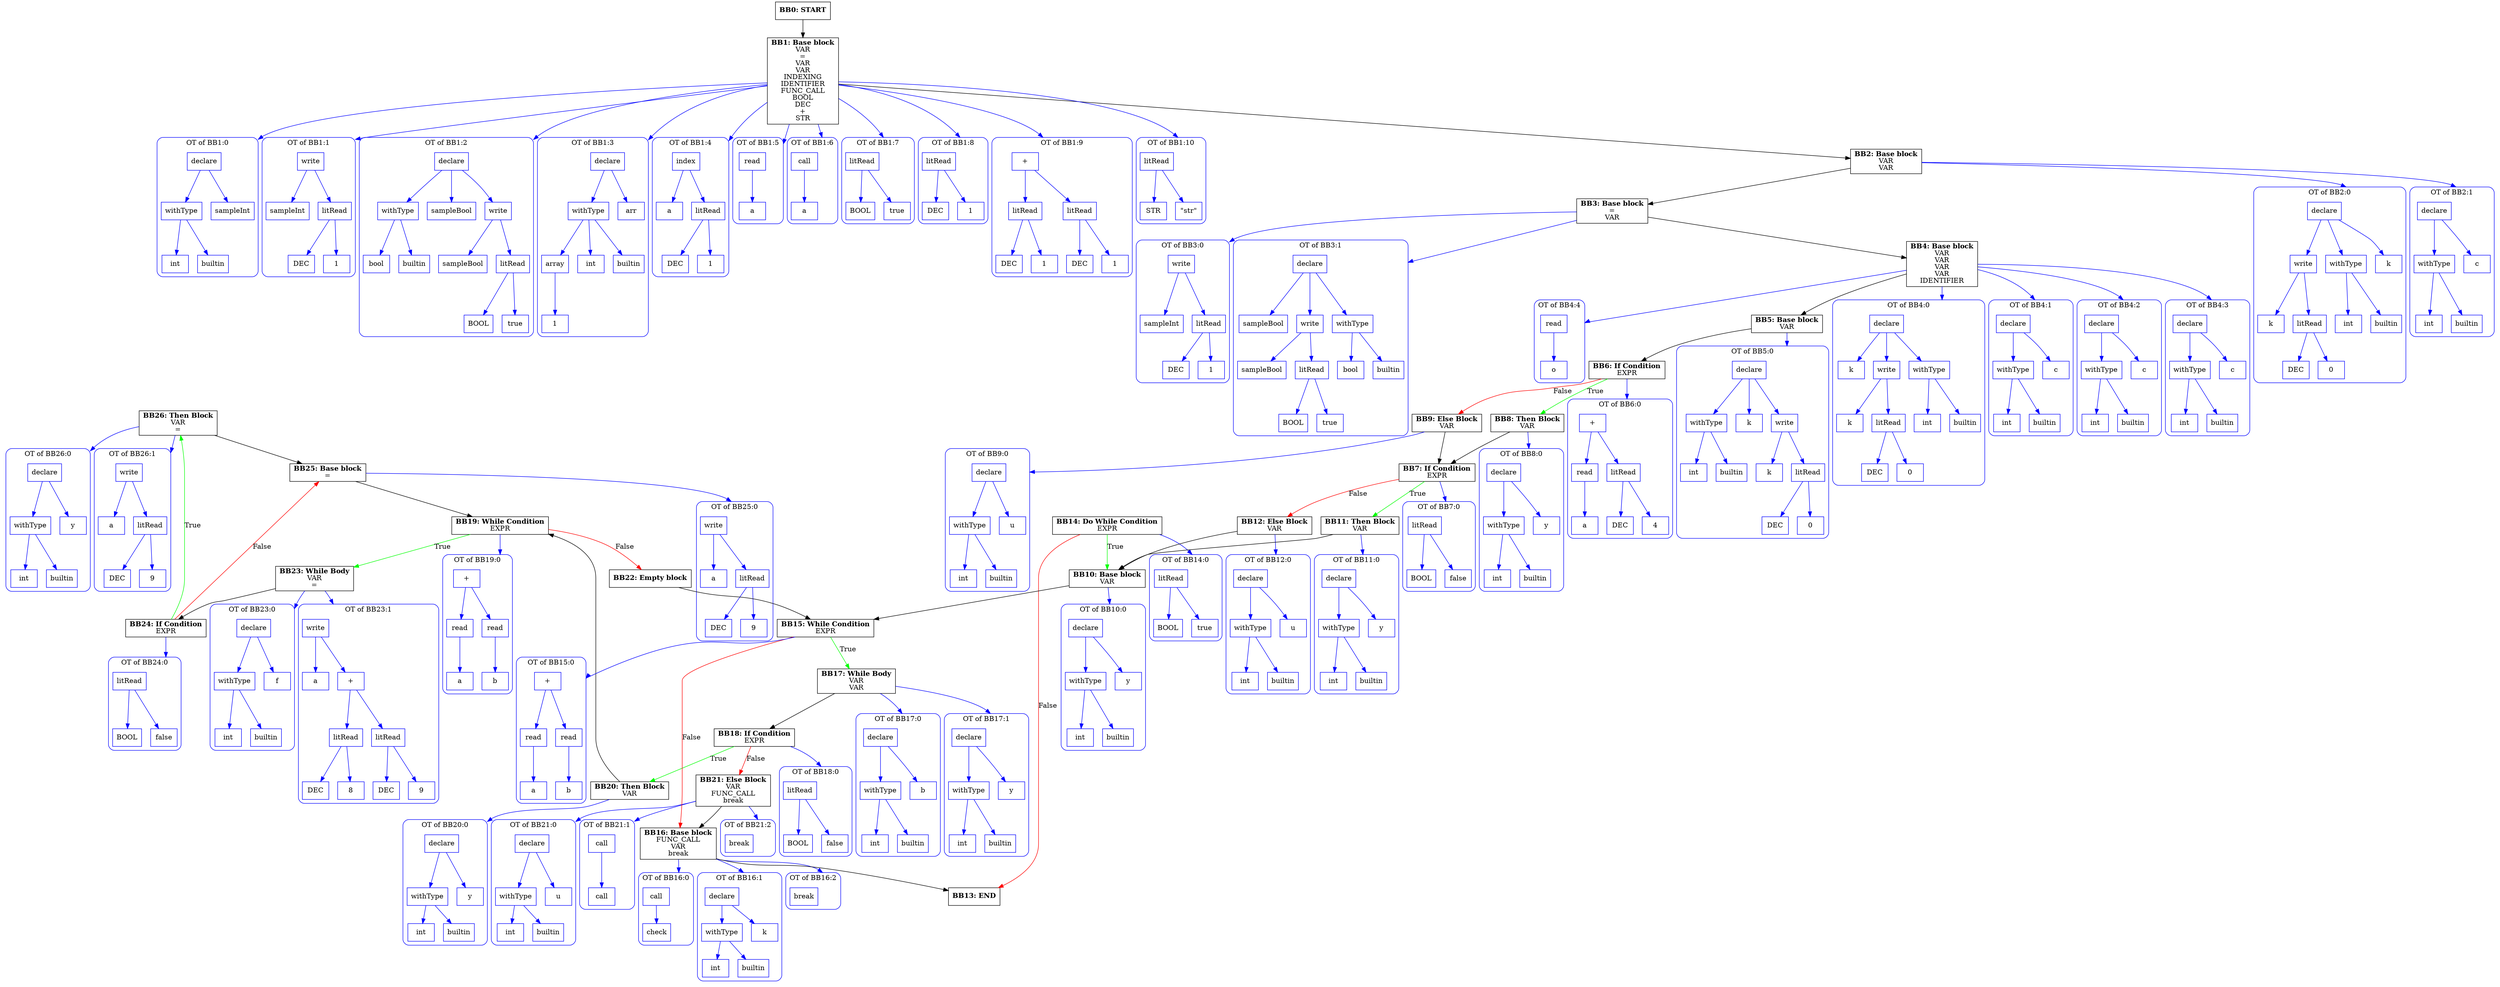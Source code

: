 digraph CFG {
    compound=true;
    graph [splines=true];
    node [shape=rectangle];

    BB26 [label=<<B>BB26: Then Block</B><BR ALIGN="CENTER"/>VAR<BR ALIGN="CENTER"/>=<BR ALIGN="CENTER"/>>];
    subgraph cluster_instruction0 {
        label = "OT of BB26:0";
        style=rounded;
        color=blue;
        entry0 [shape=point, style=invis];
        node0 [label="declare", color=blue];
        node1 [label="withType", color=blue];
        node2 [label="int", color=blue];
        node1 -> node2[color=blue];
        node3 [label="builtin", color=blue];
        node1 -> node3[color=blue];
        node0 -> node1[color=blue];
        node4 [label="y", color=blue];
        node0 -> node4[color=blue];
    }
    BB26 -> entry0 [lhead=cluster_instruction0, color=blue];
    subgraph cluster_instruction1 {
        label = "OT of BB26:1";
        style=rounded;
        color=blue;
        entry1 [shape=point, style=invis];
        node5 [label="write", color=blue];
        node6 [label="a", color=blue];
        node5 -> node6[color=blue];
        node7 [label="litRead", color=blue];
        node8 [label="DEC", color=blue];
        node7 -> node8[color=blue];
        node9 [label="9", color=blue];
        node7 -> node9[color=blue];
        node5 -> node7[color=blue];
    }
    BB26 -> entry1 [lhead=cluster_instruction1, color=blue];
    BB25 [label=<<B>BB25: Base block</B><BR ALIGN="CENTER"/>=<BR ALIGN="CENTER"/>>];
    subgraph cluster_instruction2 {
        label = "OT of BB25:0";
        style=rounded;
        color=blue;
        entry2 [shape=point, style=invis];
        node10 [label="write", color=blue];
        node11 [label="a", color=blue];
        node10 -> node11[color=blue];
        node12 [label="litRead", color=blue];
        node13 [label="DEC", color=blue];
        node12 -> node13[color=blue];
        node14 [label="9", color=blue];
        node12 -> node14[color=blue];
        node10 -> node12[color=blue];
    }
    BB25 -> entry2 [lhead=cluster_instruction2, color=blue];
    BB24 [label=<<B>BB24: If Condition</B><BR ALIGN="CENTER"/>EXPR<BR ALIGN="CENTER"/>>];
    subgraph cluster_instruction3 {
        label = "OT of BB24:0";
        style=rounded;
        color=blue;
        entry3 [shape=point, style=invis];
        node15 [label="litRead", color=blue];
        node16 [label="BOOL", color=blue];
        node15 -> node16[color=blue];
        node17 [label="false", color=blue];
        node15 -> node17[color=blue];
    }
    BB24 -> entry3 [lhead=cluster_instruction3, color=blue];
    BB23 [label=<<B>BB23: While Body</B><BR ALIGN="CENTER"/>VAR<BR ALIGN="CENTER"/>=<BR ALIGN="CENTER"/>>];
    subgraph cluster_instruction4 {
        label = "OT of BB23:0";
        style=rounded;
        color=blue;
        entry4 [shape=point, style=invis];
        node18 [label="declare", color=blue];
        node19 [label="withType", color=blue];
        node20 [label="int", color=blue];
        node19 -> node20[color=blue];
        node21 [label="builtin", color=blue];
        node19 -> node21[color=blue];
        node18 -> node19[color=blue];
        node22 [label="f", color=blue];
        node18 -> node22[color=blue];
    }
    BB23 -> entry4 [lhead=cluster_instruction4, color=blue];
    subgraph cluster_instruction5 {
        label = "OT of BB23:1";
        style=rounded;
        color=blue;
        entry5 [shape=point, style=invis];
        node23 [label="write", color=blue];
        node24 [label="a", color=blue];
        node23 -> node24[color=blue];
        node25 [label="+", color=blue];
        node26 [label="litRead", color=blue];
        node27 [label="DEC", color=blue];
        node26 -> node27[color=blue];
        node28 [label="8", color=blue];
        node26 -> node28[color=blue];
        node25 -> node26[color=blue];
        node29 [label="litRead", color=blue];
        node30 [label="DEC", color=blue];
        node29 -> node30[color=blue];
        node31 [label="9", color=blue];
        node29 -> node31[color=blue];
        node25 -> node29[color=blue];
        node23 -> node25[color=blue];
    }
    BB23 -> entry5 [lhead=cluster_instruction5, color=blue];
    BB22 [label=<<B>BB22: Empty block</B><BR ALIGN="CENTER"/>>];
    BB21 [label=<<B>BB21: Else Block</B><BR ALIGN="CENTER"/>VAR<BR ALIGN="CENTER"/>FUNC_CALL<BR ALIGN="CENTER"/>break<BR ALIGN="CENTER"/>>];
    subgraph cluster_instruction6 {
        label = "OT of BB21:0";
        style=rounded;
        color=blue;
        entry6 [shape=point, style=invis];
        node32 [label="declare", color=blue];
        node33 [label="withType", color=blue];
        node34 [label="int", color=blue];
        node33 -> node34[color=blue];
        node35 [label="builtin", color=blue];
        node33 -> node35[color=blue];
        node32 -> node33[color=blue];
        node36 [label="u", color=blue];
        node32 -> node36[color=blue];
    }
    BB21 -> entry6 [lhead=cluster_instruction6, color=blue];
    subgraph cluster_instruction7 {
        label = "OT of BB21:1";
        style=rounded;
        color=blue;
        entry7 [shape=point, style=invis];
        node37 [label="call", color=blue];
        node38 [label="call", color=blue];
        node37 -> node38[color=blue];
    }
    BB21 -> entry7 [lhead=cluster_instruction7, color=blue];
    subgraph cluster_instruction8 {
        label = "OT of BB21:2";
        style=rounded;
        color=blue;
        entry8 [shape=point, style=invis];
        node39 [label="break", color=blue];
    }
    BB21 -> entry8 [lhead=cluster_instruction8, color=blue];
    BB20 [label=<<B>BB20: Then Block</B><BR ALIGN="CENTER"/>VAR<BR ALIGN="CENTER"/>>];
    subgraph cluster_instruction9 {
        label = "OT of BB20:0";
        style=rounded;
        color=blue;
        entry9 [shape=point, style=invis];
        node40 [label="declare", color=blue];
        node41 [label="withType", color=blue];
        node42 [label="int", color=blue];
        node41 -> node42[color=blue];
        node43 [label="builtin", color=blue];
        node41 -> node43[color=blue];
        node40 -> node41[color=blue];
        node44 [label="y", color=blue];
        node40 -> node44[color=blue];
    }
    BB20 -> entry9 [lhead=cluster_instruction9, color=blue];
    BB19 [label=<<B>BB19: While Condition</B><BR ALIGN="CENTER"/>EXPR<BR ALIGN="CENTER"/>>];
    subgraph cluster_instruction10 {
        label = "OT of BB19:0";
        style=rounded;
        color=blue;
        entry10 [shape=point, style=invis];
        node45 [label="+", color=blue];
        node46 [label="read", color=blue];
        node47 [label="a", color=blue];
        node46 -> node47[color=blue];
        node45 -> node46[color=blue];
        node48 [label="read", color=blue];
        node49 [label="b", color=blue];
        node48 -> node49[color=blue];
        node45 -> node48[color=blue];
    }
    BB19 -> entry10 [lhead=cluster_instruction10, color=blue];
    BB18 [label=<<B>BB18: If Condition</B><BR ALIGN="CENTER"/>EXPR<BR ALIGN="CENTER"/>>];
    subgraph cluster_instruction11 {
        label = "OT of BB18:0";
        style=rounded;
        color=blue;
        entry11 [shape=point, style=invis];
        node50 [label="litRead", color=blue];
        node51 [label="BOOL", color=blue];
        node50 -> node51[color=blue];
        node52 [label="false", color=blue];
        node50 -> node52[color=blue];
    }
    BB18 -> entry11 [lhead=cluster_instruction11, color=blue];
    BB17 [label=<<B>BB17: While Body</B><BR ALIGN="CENTER"/>VAR<BR ALIGN="CENTER"/>VAR<BR ALIGN="CENTER"/>>];
    subgraph cluster_instruction12 {
        label = "OT of BB17:0";
        style=rounded;
        color=blue;
        entry12 [shape=point, style=invis];
        node53 [label="declare", color=blue];
        node54 [label="withType", color=blue];
        node55 [label="int", color=blue];
        node54 -> node55[color=blue];
        node56 [label="builtin", color=blue];
        node54 -> node56[color=blue];
        node53 -> node54[color=blue];
        node57 [label="b", color=blue];
        node53 -> node57[color=blue];
    }
    BB17 -> entry12 [lhead=cluster_instruction12, color=blue];
    subgraph cluster_instruction13 {
        label = "OT of BB17:1";
        style=rounded;
        color=blue;
        entry13 [shape=point, style=invis];
        node58 [label="declare", color=blue];
        node59 [label="withType", color=blue];
        node60 [label="int", color=blue];
        node59 -> node60[color=blue];
        node61 [label="builtin", color=blue];
        node59 -> node61[color=blue];
        node58 -> node59[color=blue];
        node62 [label="y", color=blue];
        node58 -> node62[color=blue];
    }
    BB17 -> entry13 [lhead=cluster_instruction13, color=blue];
    BB16 [label=<<B>BB16: Base block</B><BR ALIGN="CENTER"/>FUNC_CALL<BR ALIGN="CENTER"/>VAR<BR ALIGN="CENTER"/>break<BR ALIGN="CENTER"/>>];
    subgraph cluster_instruction14 {
        label = "OT of BB16:0";
        style=rounded;
        color=blue;
        entry14 [shape=point, style=invis];
        node63 [label="call", color=blue];
        node64 [label="check", color=blue];
        node63 -> node64[color=blue];
    }
    BB16 -> entry14 [lhead=cluster_instruction14, color=blue];
    subgraph cluster_instruction15 {
        label = "OT of BB16:1";
        style=rounded;
        color=blue;
        entry15 [shape=point, style=invis];
        node65 [label="declare", color=blue];
        node66 [label="withType", color=blue];
        node67 [label="int", color=blue];
        node66 -> node67[color=blue];
        node68 [label="builtin", color=blue];
        node66 -> node68[color=blue];
        node65 -> node66[color=blue];
        node69 [label="k", color=blue];
        node65 -> node69[color=blue];
    }
    BB16 -> entry15 [lhead=cluster_instruction15, color=blue];
    subgraph cluster_instruction16 {
        label = "OT of BB16:2";
        style=rounded;
        color=blue;
        entry16 [shape=point, style=invis];
        node70 [label="break", color=blue];
    }
    BB16 -> entry16 [lhead=cluster_instruction16, color=blue];
    BB15 [label=<<B>BB15: While Condition</B><BR ALIGN="CENTER"/>EXPR<BR ALIGN="CENTER"/>>];
    subgraph cluster_instruction17 {
        label = "OT of BB15:0";
        style=rounded;
        color=blue;
        entry17 [shape=point, style=invis];
        node71 [label="+", color=blue];
        node72 [label="read", color=blue];
        node73 [label="a", color=blue];
        node72 -> node73[color=blue];
        node71 -> node72[color=blue];
        node74 [label="read", color=blue];
        node75 [label="b", color=blue];
        node74 -> node75[color=blue];
        node71 -> node74[color=blue];
    }
    BB15 -> entry17 [lhead=cluster_instruction17, color=blue];
    BB14 [label=<<B>BB14: Do While Condition</B><BR ALIGN="CENTER"/>EXPR<BR ALIGN="CENTER"/>>];
    subgraph cluster_instruction18 {
        label = "OT of BB14:0";
        style=rounded;
        color=blue;
        entry18 [shape=point, style=invis];
        node76 [label="litRead", color=blue];
        node77 [label="BOOL", color=blue];
        node76 -> node77[color=blue];
        node78 [label="true", color=blue];
        node76 -> node78[color=blue];
    }
    BB14 -> entry18 [lhead=cluster_instruction18, color=blue];
    BB13 [label=<<B>BB13: END</B><BR ALIGN="CENTER"/>>];
    BB12 [label=<<B>BB12: Else Block</B><BR ALIGN="CENTER"/>VAR<BR ALIGN="CENTER"/>>];
    subgraph cluster_instruction19 {
        label = "OT of BB12:0";
        style=rounded;
        color=blue;
        entry19 [shape=point, style=invis];
        node79 [label="declare", color=blue];
        node80 [label="withType", color=blue];
        node81 [label="int", color=blue];
        node80 -> node81[color=blue];
        node82 [label="builtin", color=blue];
        node80 -> node82[color=blue];
        node79 -> node80[color=blue];
        node83 [label="u", color=blue];
        node79 -> node83[color=blue];
    }
    BB12 -> entry19 [lhead=cluster_instruction19, color=blue];
    BB11 [label=<<B>BB11: Then Block</B><BR ALIGN="CENTER"/>VAR<BR ALIGN="CENTER"/>>];
    subgraph cluster_instruction20 {
        label = "OT of BB11:0";
        style=rounded;
        color=blue;
        entry20 [shape=point, style=invis];
        node84 [label="declare", color=blue];
        node85 [label="withType", color=blue];
        node86 [label="int", color=blue];
        node85 -> node86[color=blue];
        node87 [label="builtin", color=blue];
        node85 -> node87[color=blue];
        node84 -> node85[color=blue];
        node88 [label="y", color=blue];
        node84 -> node88[color=blue];
    }
    BB11 -> entry20 [lhead=cluster_instruction20, color=blue];
    BB10 [label=<<B>BB10: Base block</B><BR ALIGN="CENTER"/>VAR<BR ALIGN="CENTER"/>>];
    subgraph cluster_instruction21 {
        label = "OT of BB10:0";
        style=rounded;
        color=blue;
        entry21 [shape=point, style=invis];
        node89 [label="declare", color=blue];
        node90 [label="withType", color=blue];
        node91 [label="int", color=blue];
        node90 -> node91[color=blue];
        node92 [label="builtin", color=blue];
        node90 -> node92[color=blue];
        node89 -> node90[color=blue];
        node93 [label="y", color=blue];
        node89 -> node93[color=blue];
    }
    BB10 -> entry21 [lhead=cluster_instruction21, color=blue];
    BB9 [label=<<B>BB9: Else Block</B><BR ALIGN="CENTER"/>VAR<BR ALIGN="CENTER"/>>];
    subgraph cluster_instruction22 {
        label = "OT of BB9:0";
        style=rounded;
        color=blue;
        entry22 [shape=point, style=invis];
        node94 [label="declare", color=blue];
        node95 [label="withType", color=blue];
        node96 [label="int", color=blue];
        node95 -> node96[color=blue];
        node97 [label="builtin", color=blue];
        node95 -> node97[color=blue];
        node94 -> node95[color=blue];
        node98 [label="u", color=blue];
        node94 -> node98[color=blue];
    }
    BB9 -> entry22 [lhead=cluster_instruction22, color=blue];
    BB8 [label=<<B>BB8: Then Block</B><BR ALIGN="CENTER"/>VAR<BR ALIGN="CENTER"/>>];
    subgraph cluster_instruction23 {
        label = "OT of BB8:0";
        style=rounded;
        color=blue;
        entry23 [shape=point, style=invis];
        node99 [label="declare", color=blue];
        node100 [label="withType", color=blue];
        node101 [label="int", color=blue];
        node100 -> node101[color=blue];
        node102 [label="builtin", color=blue];
        node100 -> node102[color=blue];
        node99 -> node100[color=blue];
        node103 [label="y", color=blue];
        node99 -> node103[color=blue];
    }
    BB8 -> entry23 [lhead=cluster_instruction23, color=blue];
    BB7 [label=<<B>BB7: If Condition</B><BR ALIGN="CENTER"/>EXPR<BR ALIGN="CENTER"/>>];
    subgraph cluster_instruction24 {
        label = "OT of BB7:0";
        style=rounded;
        color=blue;
        entry24 [shape=point, style=invis];
        node104 [label="litRead", color=blue];
        node105 [label="BOOL", color=blue];
        node104 -> node105[color=blue];
        node106 [label="false", color=blue];
        node104 -> node106[color=blue];
    }
    BB7 -> entry24 [lhead=cluster_instruction24, color=blue];
    BB6 [label=<<B>BB6: If Condition</B><BR ALIGN="CENTER"/>EXPR<BR ALIGN="CENTER"/>>];
    subgraph cluster_instruction25 {
        label = "OT of BB6:0";
        style=rounded;
        color=blue;
        entry25 [shape=point, style=invis];
        node107 [label="+", color=blue];
        node108 [label="read", color=blue];
        node109 [label="a", color=blue];
        node108 -> node109[color=blue];
        node107 -> node108[color=blue];
        node110 [label="litRead", color=blue];
        node111 [label="DEC", color=blue];
        node110 -> node111[color=blue];
        node112 [label="4", color=blue];
        node110 -> node112[color=blue];
        node107 -> node110[color=blue];
    }
    BB6 -> entry25 [lhead=cluster_instruction25, color=blue];
    BB5 [label=<<B>BB5: Base block</B><BR ALIGN="CENTER"/>VAR<BR ALIGN="CENTER"/>>];
    subgraph cluster_instruction26 {
        label = "OT of BB5:0";
        style=rounded;
        color=blue;
        entry26 [shape=point, style=invis];
        node113 [label="declare", color=blue];
        node114 [label="withType", color=blue];
        node115 [label="int", color=blue];
        node114 -> node115[color=blue];
        node116 [label="builtin", color=blue];
        node114 -> node116[color=blue];
        node113 -> node114[color=blue];
        node117 [label="k", color=blue];
        node113 -> node117[color=blue];
        node118 [label="write", color=blue];
        node119 [label="k", color=blue];
        node118 -> node119[color=blue];
        node120 [label="litRead", color=blue];
        node121 [label="DEC", color=blue];
        node120 -> node121[color=blue];
        node122 [label="0", color=blue];
        node120 -> node122[color=blue];
        node118 -> node120[color=blue];
        node113 -> node118[color=blue];
    }
    BB5 -> entry26 [lhead=cluster_instruction26, color=blue];
    BB4 [label=<<B>BB4: Base block</B><BR ALIGN="CENTER"/>VAR<BR ALIGN="CENTER"/>VAR<BR ALIGN="CENTER"/>VAR<BR ALIGN="CENTER"/>VAR<BR ALIGN="CENTER"/>IDENTIFIER<BR ALIGN="CENTER"/>>];
    subgraph cluster_instruction27 {
        label = "OT of BB4:0";
        style=rounded;
        color=blue;
        entry27 [shape=point, style=invis];
        node123 [label="declare", color=blue];
        node124 [label="withType", color=blue];
        node125 [label="int", color=blue];
        node124 -> node125[color=blue];
        node126 [label="builtin", color=blue];
        node124 -> node126[color=blue];
        node123 -> node124[color=blue];
        node127 [label="k", color=blue];
        node123 -> node127[color=blue];
        node128 [label="write", color=blue];
        node129 [label="k", color=blue];
        node128 -> node129[color=blue];
        node130 [label="litRead", color=blue];
        node131 [label="DEC", color=blue];
        node130 -> node131[color=blue];
        node132 [label="0", color=blue];
        node130 -> node132[color=blue];
        node128 -> node130[color=blue];
        node123 -> node128[color=blue];
    }
    BB4 -> entry27 [lhead=cluster_instruction27, color=blue];
    subgraph cluster_instruction28 {
        label = "OT of BB4:1";
        style=rounded;
        color=blue;
        entry28 [shape=point, style=invis];
        node133 [label="declare", color=blue];
        node134 [label="withType", color=blue];
        node135 [label="int", color=blue];
        node134 -> node135[color=blue];
        node136 [label="builtin", color=blue];
        node134 -> node136[color=blue];
        node133 -> node134[color=blue];
        node137 [label="c", color=blue];
        node133 -> node137[color=blue];
    }
    BB4 -> entry28 [lhead=cluster_instruction28, color=blue];
    subgraph cluster_instruction29 {
        label = "OT of BB4:2";
        style=rounded;
        color=blue;
        entry29 [shape=point, style=invis];
        node138 [label="declare", color=blue];
        node139 [label="withType", color=blue];
        node140 [label="int", color=blue];
        node139 -> node140[color=blue];
        node141 [label="builtin", color=blue];
        node139 -> node141[color=blue];
        node138 -> node139[color=blue];
        node142 [label="c", color=blue];
        node138 -> node142[color=blue];
    }
    BB4 -> entry29 [lhead=cluster_instruction29, color=blue];
    subgraph cluster_instruction30 {
        label = "OT of BB4:3";
        style=rounded;
        color=blue;
        entry30 [shape=point, style=invis];
        node143 [label="declare", color=blue];
        node144 [label="withType", color=blue];
        node145 [label="int", color=blue];
        node144 -> node145[color=blue];
        node146 [label="builtin", color=blue];
        node144 -> node146[color=blue];
        node143 -> node144[color=blue];
        node147 [label="c", color=blue];
        node143 -> node147[color=blue];
    }
    BB4 -> entry30 [lhead=cluster_instruction30, color=blue];
    subgraph cluster_instruction31 {
        label = "OT of BB4:4";
        style=rounded;
        color=blue;
        entry31 [shape=point, style=invis];
        node148 [label="read", color=blue];
        node149 [label="o", color=blue];
        node148 -> node149[color=blue];
    }
    BB4 -> entry31 [lhead=cluster_instruction31, color=blue];
    BB3 [label=<<B>BB3: Base block</B><BR ALIGN="CENTER"/>=<BR ALIGN="CENTER"/>VAR<BR ALIGN="CENTER"/>>];
    subgraph cluster_instruction32 {
        label = "OT of BB3:0";
        style=rounded;
        color=blue;
        entry32 [shape=point, style=invis];
        node150 [label="write", color=blue];
        node151 [label="sampleInt", color=blue];
        node150 -> node151[color=blue];
        node152 [label="litRead", color=blue];
        node153 [label="DEC", color=blue];
        node152 -> node153[color=blue];
        node154 [label="1", color=blue];
        node152 -> node154[color=blue];
        node150 -> node152[color=blue];
    }
    BB3 -> entry32 [lhead=cluster_instruction32, color=blue];
    subgraph cluster_instruction33 {
        label = "OT of BB3:1";
        style=rounded;
        color=blue;
        entry33 [shape=point, style=invis];
        node155 [label="declare", color=blue];
        node156 [label="withType", color=blue];
        node157 [label="bool", color=blue];
        node156 -> node157[color=blue];
        node158 [label="builtin", color=blue];
        node156 -> node158[color=blue];
        node155 -> node156[color=blue];
        node159 [label="sampleBool", color=blue];
        node155 -> node159[color=blue];
        node160 [label="write", color=blue];
        node161 [label="sampleBool", color=blue];
        node160 -> node161[color=blue];
        node162 [label="litRead", color=blue];
        node163 [label="BOOL", color=blue];
        node162 -> node163[color=blue];
        node164 [label="true", color=blue];
        node162 -> node164[color=blue];
        node160 -> node162[color=blue];
        node155 -> node160[color=blue];
    }
    BB3 -> entry33 [lhead=cluster_instruction33, color=blue];
    BB2 [label=<<B>BB2: Base block</B><BR ALIGN="CENTER"/>VAR<BR ALIGN="CENTER"/>VAR<BR ALIGN="CENTER"/>>];
    subgraph cluster_instruction34 {
        label = "OT of BB2:0";
        style=rounded;
        color=blue;
        entry34 [shape=point, style=invis];
        node165 [label="declare", color=blue];
        node166 [label="withType", color=blue];
        node167 [label="int", color=blue];
        node166 -> node167[color=blue];
        node168 [label="builtin", color=blue];
        node166 -> node168[color=blue];
        node165 -> node166[color=blue];
        node169 [label="k", color=blue];
        node165 -> node169[color=blue];
        node170 [label="write", color=blue];
        node171 [label="k", color=blue];
        node170 -> node171[color=blue];
        node172 [label="litRead", color=blue];
        node173 [label="DEC", color=blue];
        node172 -> node173[color=blue];
        node174 [label="0", color=blue];
        node172 -> node174[color=blue];
        node170 -> node172[color=blue];
        node165 -> node170[color=blue];
    }
    BB2 -> entry34 [lhead=cluster_instruction34, color=blue];
    subgraph cluster_instruction35 {
        label = "OT of BB2:1";
        style=rounded;
        color=blue;
        entry35 [shape=point, style=invis];
        node175 [label="declare", color=blue];
        node176 [label="withType", color=blue];
        node177 [label="int", color=blue];
        node176 -> node177[color=blue];
        node178 [label="builtin", color=blue];
        node176 -> node178[color=blue];
        node175 -> node176[color=blue];
        node179 [label="c", color=blue];
        node175 -> node179[color=blue];
    }
    BB2 -> entry35 [lhead=cluster_instruction35, color=blue];
    BB1 [label=<<B>BB1: Base block</B><BR ALIGN="CENTER"/>VAR<BR ALIGN="CENTER"/>=<BR ALIGN="CENTER"/>VAR<BR ALIGN="CENTER"/>VAR<BR ALIGN="CENTER"/>INDEXING<BR ALIGN="CENTER"/>IDENTIFIER<BR ALIGN="CENTER"/>FUNC_CALL<BR ALIGN="CENTER"/>BOOL<BR ALIGN="CENTER"/>DEC<BR ALIGN="CENTER"/>+<BR ALIGN="CENTER"/>STR<BR ALIGN="CENTER"/>>];
    subgraph cluster_instruction36 {
        label = "OT of BB1:0";
        style=rounded;
        color=blue;
        entry36 [shape=point, style=invis];
        node180 [label="declare", color=blue];
        node181 [label="withType", color=blue];
        node182 [label="int", color=blue];
        node181 -> node182[color=blue];
        node183 [label="builtin", color=blue];
        node181 -> node183[color=blue];
        node180 -> node181[color=blue];
        node184 [label="sampleInt", color=blue];
        node180 -> node184[color=blue];
    }
    BB1 -> entry36 [lhead=cluster_instruction36, color=blue];
    subgraph cluster_instruction37 {
        label = "OT of BB1:1";
        style=rounded;
        color=blue;
        entry37 [shape=point, style=invis];
        node185 [label="write", color=blue];
        node186 [label="sampleInt", color=blue];
        node185 -> node186[color=blue];
        node187 [label="litRead", color=blue];
        node188 [label="DEC", color=blue];
        node187 -> node188[color=blue];
        node189 [label="1", color=blue];
        node187 -> node189[color=blue];
        node185 -> node187[color=blue];
    }
    BB1 -> entry37 [lhead=cluster_instruction37, color=blue];
    subgraph cluster_instruction38 {
        label = "OT of BB1:2";
        style=rounded;
        color=blue;
        entry38 [shape=point, style=invis];
        node190 [label="declare", color=blue];
        node191 [label="withType", color=blue];
        node192 [label="bool", color=blue];
        node191 -> node192[color=blue];
        node193 [label="builtin", color=blue];
        node191 -> node193[color=blue];
        node190 -> node191[color=blue];
        node194 [label="sampleBool", color=blue];
        node190 -> node194[color=blue];
        node195 [label="write", color=blue];
        node196 [label="sampleBool", color=blue];
        node195 -> node196[color=blue];
        node197 [label="litRead", color=blue];
        node198 [label="BOOL", color=blue];
        node197 -> node198[color=blue];
        node199 [label="true", color=blue];
        node197 -> node199[color=blue];
        node195 -> node197[color=blue];
        node190 -> node195[color=blue];
    }
    BB1 -> entry38 [lhead=cluster_instruction38, color=blue];
    subgraph cluster_instruction39 {
        label = "OT of BB1:3";
        style=rounded;
        color=blue;
        entry39 [shape=point, style=invis];
        node200 [label="declare", color=blue];
        node201 [label="withType", color=blue];
        node202 [label="int", color=blue];
        node201 -> node202[color=blue];
        node203 [label="builtin", color=blue];
        node201 -> node203[color=blue];
        node204 [label="array", color=blue];
        node205 [label="1", color=blue];
        node204 -> node205[color=blue];
        node201 -> node204[color=blue];
        node200 -> node201[color=blue];
        node206 [label="arr", color=blue];
        node200 -> node206[color=blue];
    }
    BB1 -> entry39 [lhead=cluster_instruction39, color=blue];
    subgraph cluster_instruction40 {
        label = "OT of BB1:4";
        style=rounded;
        color=blue;
        entry40 [shape=point, style=invis];
        node207 [label="index", color=blue];
        node208 [label="a", color=blue];
        node207 -> node208[color=blue];
        node209 [label="litRead", color=blue];
        node210 [label="DEC", color=blue];
        node209 -> node210[color=blue];
        node211 [label="1", color=blue];
        node209 -> node211[color=blue];
        node207 -> node209[color=blue];
    }
    BB1 -> entry40 [lhead=cluster_instruction40, color=blue];
    subgraph cluster_instruction41 {
        label = "OT of BB1:5";
        style=rounded;
        color=blue;
        entry41 [shape=point, style=invis];
        node212 [label="read", color=blue];
        node213 [label="a", color=blue];
        node212 -> node213[color=blue];
    }
    BB1 -> entry41 [lhead=cluster_instruction41, color=blue];
    subgraph cluster_instruction42 {
        label = "OT of BB1:6";
        style=rounded;
        color=blue;
        entry42 [shape=point, style=invis];
        node214 [label="call", color=blue];
        node215 [label="a", color=blue];
        node214 -> node215[color=blue];
    }
    BB1 -> entry42 [lhead=cluster_instruction42, color=blue];
    subgraph cluster_instruction43 {
        label = "OT of BB1:7";
        style=rounded;
        color=blue;
        entry43 [shape=point, style=invis];
        node216 [label="litRead", color=blue];
        node217 [label="BOOL", color=blue];
        node216 -> node217[color=blue];
        node218 [label="true", color=blue];
        node216 -> node218[color=blue];
    }
    BB1 -> entry43 [lhead=cluster_instruction43, color=blue];
    subgraph cluster_instruction44 {
        label = "OT of BB1:8";
        style=rounded;
        color=blue;
        entry44 [shape=point, style=invis];
        node219 [label="litRead", color=blue];
        node220 [label="DEC", color=blue];
        node219 -> node220[color=blue];
        node221 [label="1", color=blue];
        node219 -> node221[color=blue];
    }
    BB1 -> entry44 [lhead=cluster_instruction44, color=blue];
    subgraph cluster_instruction45 {
        label = "OT of BB1:9";
        style=rounded;
        color=blue;
        entry45 [shape=point, style=invis];
        node222 [label="+", color=blue];
        node223 [label="litRead", color=blue];
        node224 [label="DEC", color=blue];
        node223 -> node224[color=blue];
        node225 [label="1", color=blue];
        node223 -> node225[color=blue];
        node222 -> node223[color=blue];
        node226 [label="litRead", color=blue];
        node227 [label="DEC", color=blue];
        node226 -> node227[color=blue];
        node228 [label="1", color=blue];
        node226 -> node228[color=blue];
        node222 -> node226[color=blue];
    }
    BB1 -> entry45 [lhead=cluster_instruction45, color=blue];
    subgraph cluster_instruction46 {
        label = "OT of BB1:10";
        style=rounded;
        color=blue;
        entry46 [shape=point, style=invis];
        node229 [label="litRead", color=blue];
        node230 [label="STR", color=blue];
        node229 -> node230[color=blue];
        node231 [label="\"str\"", color=blue];
        node229 -> node231[color=blue];
    }
    BB1 -> entry46 [lhead=cluster_instruction46, color=blue];
    BB0 [label=<<B>BB0: START</B><BR ALIGN="CENTER"/>>];

    BB26 -> BB25;
    BB25 -> BB19;
    BB24 -> BB25 [label="False", color=red];
    BB24 -> BB26 [label="True", color=green];
    BB23 -> BB24;
    BB22 -> BB15;
    BB21 -> BB16;
    BB20 -> BB19;
    BB19 -> BB22 [label="False", color=red];
    BB19 -> BB23 [label="True", color=green];
    BB18 -> BB21 [label="False", color=red];
    BB18 -> BB20 [label="True", color=green];
    BB17 -> BB18;
    BB16 -> BB13;
    BB15 -> BB16 [label="False", color=red];
    BB15 -> BB17 [label="True", color=green];
    BB14 -> BB13 [label="False", color=red];
    BB14 -> BB10 [label="True", color=green];
    BB12 -> BB10;
    BB11 -> BB10;
    BB10 -> BB15;
    BB9 -> BB7;
    BB8 -> BB7;
    BB7 -> BB12 [label="False", color=red];
    BB7 -> BB11 [label="True", color=green];
    BB6 -> BB9 [label="False", color=red];
    BB6 -> BB8 [label="True", color=green];
    BB5 -> BB6;
    BB4 -> BB5;
    BB3 -> BB4;
    BB2 -> BB3;
    BB1 -> BB2;
    BB0 -> BB1;
}
